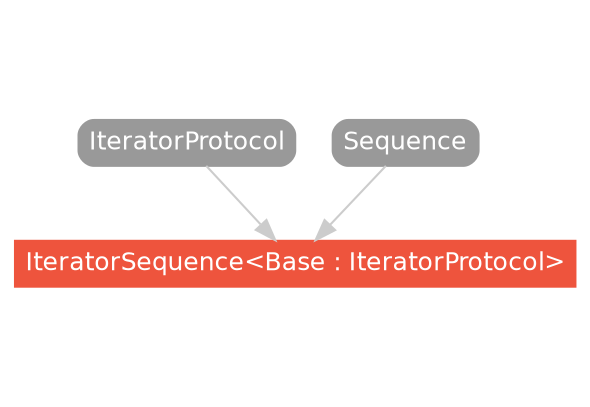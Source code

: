 strict digraph "IteratorSequence<Base : IteratorProtocol> - Type Hierarchy - SwiftDoc.org" {
    pad="0.1,0.8"
    node [shape=box, style="filled,rounded", color="#999999", fillcolor="#999999", fontcolor=white, fontname=Helvetica, fontnames="Helvetica,sansserif", fontsize=12, margin="0.07,0.05", height="0.3"]
    edge [color="#cccccc"]
    "IteratorProtocol" [URL="/protocol/IteratorProtocol/hierarchy/"]
    "IteratorSequence<Base : IteratorProtocol>" [URL="/type/IteratorSequence/", style="filled", fillcolor="#ee543d", color="#ee543d"]
    "Sequence" [URL="/protocol/Sequence/hierarchy/"]    "IteratorProtocol" -> "IteratorSequence<Base : IteratorProtocol>"
    "Sequence" -> "IteratorSequence<Base : IteratorProtocol>"
    subgraph Types {
        rank = max; "IteratorSequence<Base : IteratorProtocol>";
    }
}